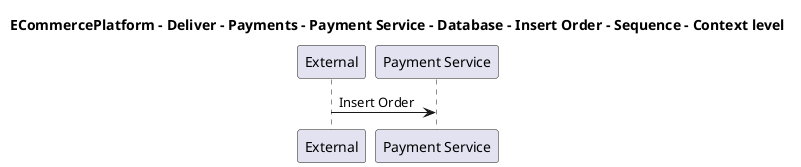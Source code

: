 @startuml

title ECommercePlatform - Deliver - Payments - Payment Service - Database - Insert Order - Sequence - Context level

participant "External" as C4InterFlow.SoftwareSystems.ExternalSystem
participant "Payment Service" as ECommercePlatform.Deliver.Payments.SoftwareSystems.PaymentService

C4InterFlow.SoftwareSystems.ExternalSystem -> ECommercePlatform.Deliver.Payments.SoftwareSystems.PaymentService : Insert Order


@enduml
